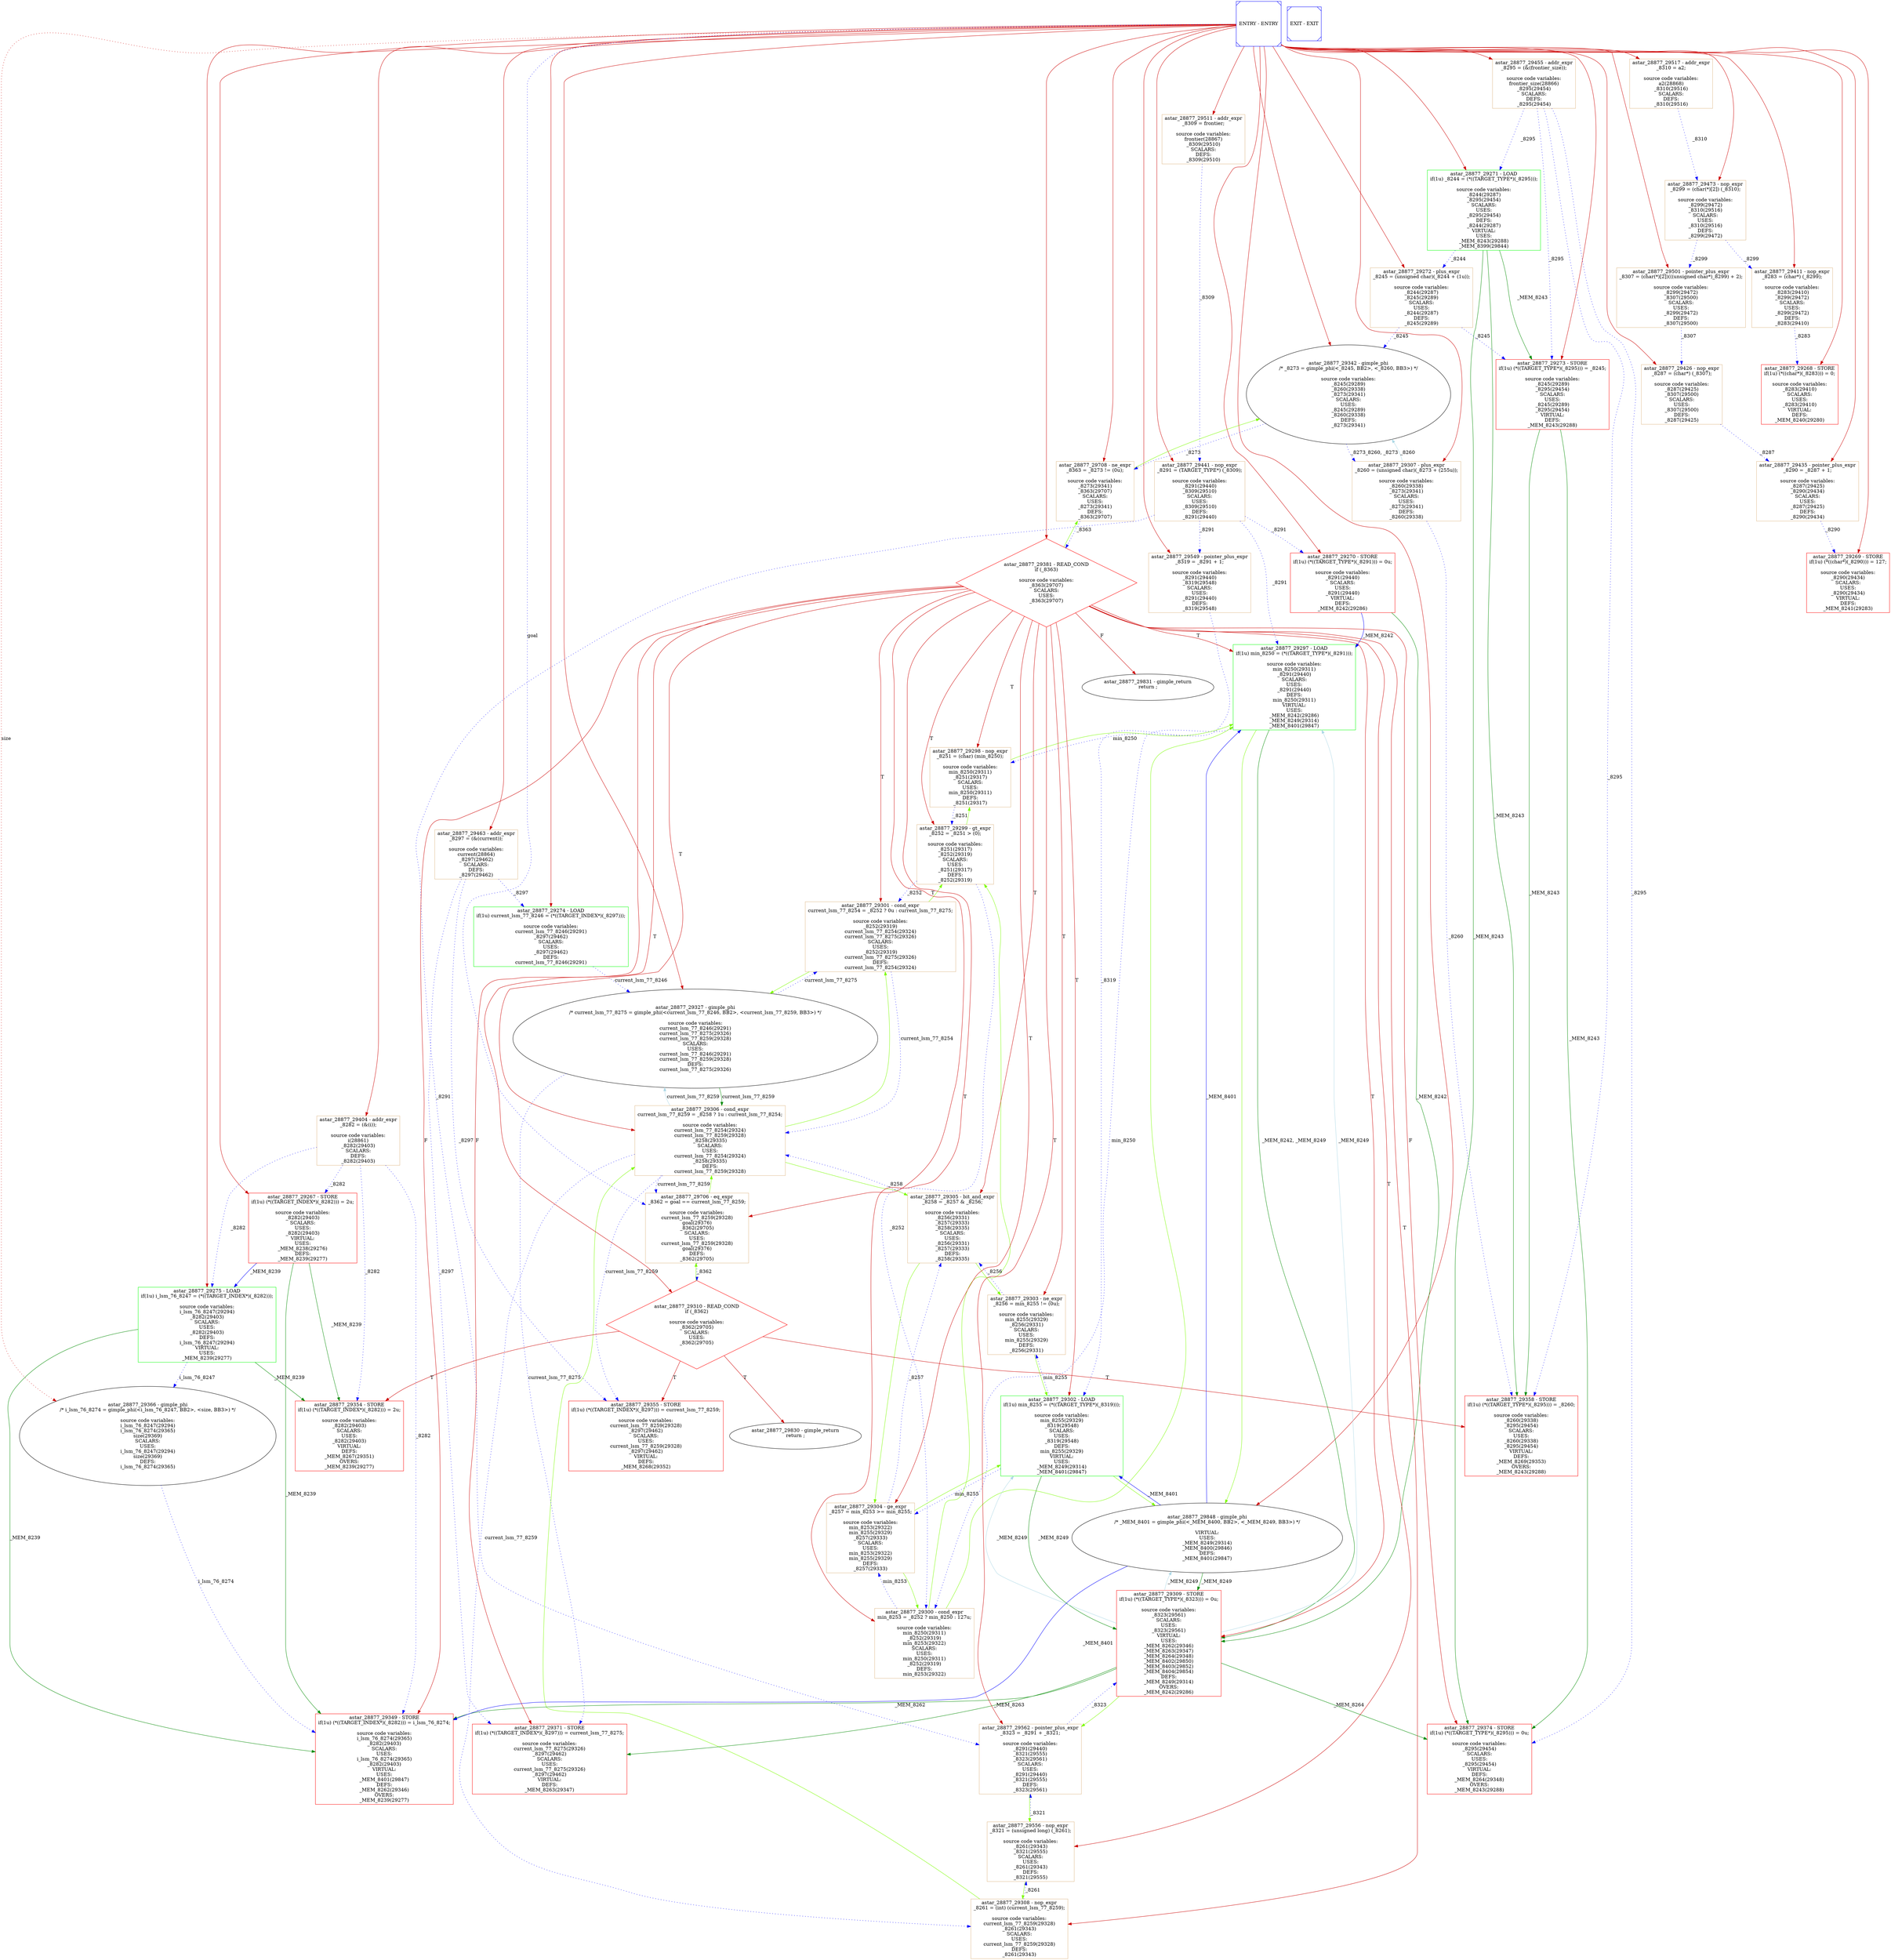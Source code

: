 digraph G {
0[color=blue,shape=Msquare,label="ENTRY - ENTRY"];
1[color=blue,shape=Msquare,label="EXIT - EXIT"];
2[color=burlywood,shape=box,label="astar_28877_29404 - addr_expr\n_8282 = (&(i));\n\nsource code variables:\ni(28861)\n_8282(29403)\nSCALARS:\nDEFS:\n_8282(29403)\n"];
3[color=red,shape=box,label="astar_28877_29267 - STORE\nif(1u) (*((TARGET_INDEX*)(_8282))) = 2u;\n\nsource code variables:\n_8282(29403)\nSCALARS:\nUSES:\n_8282(29403)\nVIRTUAL:\nUSES:\n_MEM_8238(29276)\nDEFS:\n_MEM_8239(29277)\n"];
4[color=burlywood,shape=box,label="astar_28877_29517 - addr_expr\n_8310 = a2;\n\nsource code variables:\na2(28868)\n_8310(29516)\nSCALARS:\nDEFS:\n_8310(29516)\n"];
5[color=burlywood,shape=box,label="astar_28877_29473 - nop_expr\n_8299 = (char(*)[2]) (_8310);\n\nsource code variables:\n_8299(29472)\n_8310(29516)\nSCALARS:\nUSES:\n_8310(29516)\nDEFS:\n_8299(29472)\n"];
6[color=burlywood,shape=box,label="astar_28877_29411 - nop_expr\n_8283 = (char*) (_8299);\n\nsource code variables:\n_8283(29410)\n_8299(29472)\nSCALARS:\nUSES:\n_8299(29472)\nDEFS:\n_8283(29410)\n"];
7[color=red,shape=box,label="astar_28877_29268 - STORE\nif(1u) (*((char*)(_8283))) = 0;\n\nsource code variables:\n_8283(29410)\nSCALARS:\nUSES:\n_8283(29410)\nVIRTUAL:\nDEFS:\n_MEM_8240(29280)\n"];
8[color=burlywood,shape=box,label="astar_28877_29501 - pointer_plus_expr\n_8307 = (char(*)[2])(((unsigned char*)_8299) + 2);\n\nsource code variables:\n_8299(29472)\n_8307(29500)\nSCALARS:\nUSES:\n_8299(29472)\nDEFS:\n_8307(29500)\n"];
9[color=burlywood,shape=box,label="astar_28877_29426 - nop_expr\n_8287 = (char*) (_8307);\n\nsource code variables:\n_8287(29425)\n_8307(29500)\nSCALARS:\nUSES:\n_8307(29500)\nDEFS:\n_8287(29425)\n"];
10[color=burlywood,shape=box,label="astar_28877_29435 - pointer_plus_expr\n_8290 = _8287 + 1;\n\nsource code variables:\n_8287(29425)\n_8290(29434)\nSCALARS:\nUSES:\n_8287(29425)\nDEFS:\n_8290(29434)\n"];
11[color=red,shape=box,label="astar_28877_29269 - STORE\nif(1u) (*((char*)(_8290))) = 127;\n\nsource code variables:\n_8290(29434)\nSCALARS:\nUSES:\n_8290(29434)\nVIRTUAL:\nDEFS:\n_MEM_8241(29283)\n"];
12[color=burlywood,shape=box,label="astar_28877_29511 - addr_expr\n_8309 = frontier;\n\nsource code variables:\nfrontier(28867)\n_8309(29510)\nSCALARS:\nDEFS:\n_8309(29510)\n"];
13[color=burlywood,shape=box,label="astar_28877_29441 - nop_expr\n_8291 = (TARGET_TYPE*) (_8309);\n\nsource code variables:\n_8291(29440)\n_8309(29510)\nSCALARS:\nUSES:\n_8309(29510)\nDEFS:\n_8291(29440)\n"];
14[color=red,shape=box,label="astar_28877_29270 - STORE\nif(1u) (*((TARGET_TYPE*)(_8291))) = 0u;\n\nsource code variables:\n_8291(29440)\nSCALARS:\nUSES:\n_8291(29440)\nVIRTUAL:\nDEFS:\n_MEM_8242(29286)\n"];
15[color=burlywood,shape=box,label="astar_28877_29455 - addr_expr\n_8295 = (&(frontier_size));\n\nsource code variables:\nfrontier_size(28866)\n_8295(29454)\nSCALARS:\nDEFS:\n_8295(29454)\n"];
16[color=green,shape=box,label="astar_28877_29271 - LOAD\nif(1u) _8244 = (*((TARGET_TYPE*)(_8295)));\n\nsource code variables:\n_8244(29287)\n_8295(29454)\nSCALARS:\nUSES:\n_8295(29454)\nDEFS:\n_8244(29287)\nVIRTUAL:\nUSES:\n_MEM_8243(29288)\n_MEM_8399(29844)\n"];
17[color=burlywood,shape=box,label="astar_28877_29272 - plus_expr\n_8245 = (unsigned char)(_8244 + (1u));\n\nsource code variables:\n_8244(29287)\n_8245(29289)\nSCALARS:\nUSES:\n_8244(29287)\nDEFS:\n_8245(29289)\n"];
18[color=red,shape=box,label="astar_28877_29273 - STORE\nif(1u) (*((TARGET_TYPE*)(_8295))) = _8245;\n\nsource code variables:\n_8245(29289)\n_8295(29454)\nSCALARS:\nUSES:\n_8245(29289)\n_8295(29454)\nVIRTUAL:\nDEFS:\n_MEM_8243(29288)\n"];
19[color=burlywood,shape=box,label="astar_28877_29463 - addr_expr\n_8297 = (&(current));\n\nsource code variables:\ncurrent(28864)\n_8297(29462)\nSCALARS:\nDEFS:\n_8297(29462)\n"];
20[color=green,shape=box,label="astar_28877_29274 - LOAD\nif(1u) current_lsm_77_8246 = (*((TARGET_INDEX*)(_8297)));\n\nsource code variables:\ncurrent_lsm_77_8246(29291)\n_8297(29462)\nSCALARS:\nUSES:\n_8297(29462)\nDEFS:\ncurrent_lsm_77_8246(29291)\n"];
21[color=green,shape=box,label="astar_28877_29275 - LOAD\nif(1u) i_lsm_76_8247 = (*((TARGET_INDEX*)(_8282)));\n\nsource code variables:\ni_lsm_76_8247(29294)\n_8282(29403)\nSCALARS:\nUSES:\n_8282(29403)\nDEFS:\ni_lsm_76_8247(29294)\nVIRTUAL:\nUSES:\n_MEM_8239(29277)\n"];
22[color=burlywood,shape=box,label="astar_28877_29549 - pointer_plus_expr\n_8319 = _8291 + 1;\n\nsource code variables:\n_8291(29440)\n_8319(29548)\nSCALARS:\nUSES:\n_8291(29440)\nDEFS:\n_8319(29548)\n"];
23[label="astar_28877_29342 - gimple_phi\n/* _8273 = gimple_phi(<_8245, BB2>, <_8260, BB3>) */\n\nsource code variables:\n_8245(29289)\n_8260(29338)\n_8273(29341)\nSCALARS:\nUSES:\n_8245(29289)\n_8260(29338)\nDEFS:\n_8273(29341)\n"];
24[color=green,shape=box,label="astar_28877_29297 - LOAD\nif(1u) min_8250 = (*((TARGET_TYPE*)(_8291)));\n\nsource code variables:\nmin_8250(29311)\n_8291(29440)\nSCALARS:\nUSES:\n_8291(29440)\nDEFS:\nmin_8250(29311)\nVIRTUAL:\nUSES:\n_MEM_8242(29286)\n_MEM_8249(29314)\n_MEM_8401(29847)\n"];
25[color=burlywood,shape=box,label="astar_28877_29298 - nop_expr\n_8251 = (char) (min_8250);\n\nsource code variables:\nmin_8250(29311)\n_8251(29317)\nSCALARS:\nUSES:\nmin_8250(29311)\nDEFS:\n_8251(29317)\n"];
26[color=burlywood,shape=box,label="astar_28877_29299 - gt_expr\n_8252 = _8251 > (0);\n\nsource code variables:\n_8251(29317)\n_8252(29319)\nSCALARS:\nUSES:\n_8251(29317)\nDEFS:\n_8252(29319)\n"];
27[color=burlywood,shape=box,label="astar_28877_29300 - cond_expr\nmin_8253 = _8252 ? min_8250 : 127u;\n\nsource code variables:\nmin_8250(29311)\n_8252(29319)\nmin_8253(29322)\nSCALARS:\nUSES:\nmin_8250(29311)\n_8252(29319)\nDEFS:\nmin_8253(29322)\n"];
28[color=burlywood,shape=box,label="astar_28877_29301 - cond_expr\ncurrent_lsm_77_8254 = _8252 ? 0u : current_lsm_77_8275;\n\nsource code variables:\n_8252(29319)\ncurrent_lsm_77_8254(29324)\ncurrent_lsm_77_8275(29326)\nSCALARS:\nUSES:\n_8252(29319)\ncurrent_lsm_77_8275(29326)\nDEFS:\ncurrent_lsm_77_8254(29324)\n"];
29[color=green,shape=box,label="astar_28877_29302 - LOAD\nif(1u) min_8255 = (*((TARGET_TYPE*)(_8319)));\n\nsource code variables:\nmin_8255(29329)\n_8319(29548)\nSCALARS:\nUSES:\n_8319(29548)\nDEFS:\nmin_8255(29329)\nVIRTUAL:\nUSES:\n_MEM_8249(29314)\n_MEM_8401(29847)\n"];
30[color=burlywood,shape=box,label="astar_28877_29303 - ne_expr\n_8256 = min_8255 != (0u);\n\nsource code variables:\nmin_8255(29329)\n_8256(29331)\nSCALARS:\nUSES:\nmin_8255(29329)\nDEFS:\n_8256(29331)\n"];
31[color=burlywood,shape=box,label="astar_28877_29304 - ge_expr\n_8257 = min_8253 >= min_8255;\n\nsource code variables:\nmin_8253(29322)\nmin_8255(29329)\n_8257(29333)\nSCALARS:\nUSES:\nmin_8253(29322)\nmin_8255(29329)\nDEFS:\n_8257(29333)\n"];
32[color=burlywood,shape=box,label="astar_28877_29305 - bit_and_expr\n_8258 = _8257 & _8256;\n\nsource code variables:\n_8256(29331)\n_8257(29333)\n_8258(29335)\nSCALARS:\nUSES:\n_8256(29331)\n_8257(29333)\nDEFS:\n_8258(29335)\n"];
33[color=burlywood,shape=box,label="astar_28877_29306 - cond_expr\ncurrent_lsm_77_8259 = _8258 ? 1u : current_lsm_77_8254;\n\nsource code variables:\ncurrent_lsm_77_8254(29324)\ncurrent_lsm_77_8259(29328)\n_8258(29335)\nSCALARS:\nUSES:\ncurrent_lsm_77_8254(29324)\n_8258(29335)\nDEFS:\ncurrent_lsm_77_8259(29328)\n"];
34[color=burlywood,shape=box,label="astar_28877_29308 - nop_expr\n_8261 = (int) (current_lsm_77_8259);\n\nsource code variables:\ncurrent_lsm_77_8259(29328)\n_8261(29343)\nSCALARS:\nUSES:\ncurrent_lsm_77_8259(29328)\nDEFS:\n_8261(29343)\n"];
35[color=burlywood,shape=box,label="astar_28877_29556 - nop_expr\n_8321 = (unsigned long) (_8261);\n\nsource code variables:\n_8261(29343)\n_8321(29555)\nSCALARS:\nUSES:\n_8261(29343)\nDEFS:\n_8321(29555)\n"];
36[color=burlywood,shape=box,label="astar_28877_29562 - pointer_plus_expr\n_8323 = _8291 + _8321;\n\nsource code variables:\n_8291(29440)\n_8321(29555)\n_8323(29561)\nSCALARS:\nUSES:\n_8291(29440)\n_8321(29555)\nDEFS:\n_8323(29561)\n"];
37[color=red,shape=box,label="astar_28877_29309 - STORE\nif(1u) (*((TARGET_TYPE*)(_8323))) = 0u;\n\nsource code variables:\n_8323(29561)\nSCALARS:\nUSES:\n_8323(29561)\nVIRTUAL:\nUSES:\n_MEM_8262(29346)\n_MEM_8263(29347)\n_MEM_8264(29348)\n_MEM_8402(29850)\n_MEM_8403(29852)\n_MEM_8404(29854)\nDEFS:\n_MEM_8249(29314)\nOVERS:\n_MEM_8242(29286)\n"];
38[color=burlywood,shape=box,label="astar_28877_29706 - eq_expr\n_8362 = goal == current_lsm_77_8259;\n\nsource code variables:\ncurrent_lsm_77_8259(29328)\ngoal(29376)\n_8362(29705)\nSCALARS:\nUSES:\ncurrent_lsm_77_8259(29328)\ngoal(29376)\nDEFS:\n_8362(29705)\n"];
39[color=red,shape=diamond,label="astar_28877_29310 - READ_COND\nif (_8362)\n\nsource code variables:\n_8362(29705)\nSCALARS:\nUSES:\n_8362(29705)\n"];
40[color=red,shape=box,label="astar_28877_29354 - STORE\nif(1u) (*((TARGET_INDEX*)(_8282))) = 2u;\n\nsource code variables:\n_8282(29403)\nSCALARS:\nUSES:\n_8282(29403)\nVIRTUAL:\nDEFS:\n_MEM_8267(29351)\nOVERS:\n_MEM_8239(29277)\n"];
41[color=red,shape=box,label="astar_28877_29355 - STORE\nif(1u) (*((TARGET_INDEX*)(_8297))) = current_lsm_77_8259;\n\nsource code variables:\ncurrent_lsm_77_8259(29328)\n_8297(29462)\nSCALARS:\nUSES:\ncurrent_lsm_77_8259(29328)\n_8297(29462)\nVIRTUAL:\nDEFS:\n_MEM_8268(29352)\n"];
42[color=red,shape=box,label="astar_28877_29358 - STORE\nif(1u) (*((TARGET_TYPE*)(_8295))) = _8260;\n\nsource code variables:\n_8260(29338)\n_8295(29454)\nSCALARS:\nUSES:\n_8260(29338)\n_8295(29454)\nVIRTUAL:\nDEFS:\n_MEM_8269(29353)\nOVERS:\n_MEM_8243(29288)\n"];
43[label="astar_28877_29830 - gimple_return\nreturn ;\n\n"];
44[label="astar_28877_29366 - gimple_phi\n/* i_lsm_76_8274 = gimple_phi(<i_lsm_76_8247, BB2>, <size, BB3>) */\n\nsource code variables:\ni_lsm_76_8247(29294)\ni_lsm_76_8274(29365)\nsize(29369)\nSCALARS:\nUSES:\ni_lsm_76_8247(29294)\nsize(29369)\nDEFS:\ni_lsm_76_8274(29365)\n"];
45[label="astar_28877_29327 - gimple_phi\n/* current_lsm_77_8275 = gimple_phi(<current_lsm_77_8246, BB2>, <current_lsm_77_8259, BB3>) */\n\nsource code variables:\ncurrent_lsm_77_8246(29291)\ncurrent_lsm_77_8275(29326)\ncurrent_lsm_77_8259(29328)\nSCALARS:\nUSES:\ncurrent_lsm_77_8246(29291)\ncurrent_lsm_77_8259(29328)\nDEFS:\ncurrent_lsm_77_8275(29326)\n"];
46[label="astar_28877_29848 - gimple_phi\n/* _MEM_8401 = gimple_phi(<_MEM_8400, BB2>, <_MEM_8249, BB3>) */\n\nVIRTUAL:\nUSES:\n_MEM_8249(29314)\n_MEM_8400(29846)\nDEFS:\n_MEM_8401(29847)\n"];
47[color=burlywood,shape=box,label="astar_28877_29708 - ne_expr\n_8363 = _8273 != (0u);\n\nsource code variables:\n_8273(29341)\n_8363(29707)\nSCALARS:\nUSES:\n_8273(29341)\nDEFS:\n_8363(29707)\n"];
48[color=burlywood,shape=box,label="astar_28877_29307 - plus_expr\n_8260 = (unsigned char)(_8273 + (255u));\n\nsource code variables:\n_8260(29338)\n_8273(29341)\nSCALARS:\nUSES:\n_8273(29341)\nDEFS:\n_8260(29338)\n"];
49[color=red,shape=diamond,label="astar_28877_29381 - READ_COND\nif (_8363)\n\nsource code variables:\n_8363(29707)\nSCALARS:\nUSES:\n_8363(29707)\n"];
50[color=red,shape=box,label="astar_28877_29349 - STORE\nif(1u) (*((TARGET_INDEX*)(_8282))) = i_lsm_76_8274;\n\nsource code variables:\ni_lsm_76_8274(29365)\n_8282(29403)\nSCALARS:\nUSES:\ni_lsm_76_8274(29365)\n_8282(29403)\nVIRTUAL:\nUSES:\n_MEM_8401(29847)\nDEFS:\n_MEM_8262(29346)\nOVERS:\n_MEM_8239(29277)\n"];
51[color=red,shape=box,label="astar_28877_29371 - STORE\nif(1u) (*((TARGET_INDEX*)(_8297))) = current_lsm_77_8275;\n\nsource code variables:\ncurrent_lsm_77_8275(29326)\n_8297(29462)\nSCALARS:\nUSES:\ncurrent_lsm_77_8275(29326)\n_8297(29462)\nVIRTUAL:\nDEFS:\n_MEM_8263(29347)\n"];
52[color=red,shape=box,label="astar_28877_29374 - STORE\nif(1u) (*((TARGET_TYPE*)(_8295))) = 0u;\n\nsource code variables:\n_8295(29454)\nSCALARS:\nUSES:\n_8295(29454)\nVIRTUAL:\nDEFS:\n_MEM_8264(29348)\nOVERS:\n_MEM_8243(29288)\n"];
53[label="astar_28877_29831 - gimple_return\nreturn ;\n\n"];
0->2 [color=red3,label=""];
2->3 [color=blue, style=dotted,label="_8282"];
4->5 [color=blue, style=dotted,label="_8310"];
5->6 [color=blue, style=dotted,label="_8299"];
6->7 [color=blue, style=dotted,label="_8283"];
8->9 [color=blue, style=dotted,label="_8307"];
9->10 [color=blue, style=dotted,label="_8287"];
10->11 [color=blue, style=dotted,label="_8290"];
12->13 [color=blue, style=dotted,label="_8309"];
13->14 [color=blue, style=dotted,label="_8291"];
15->16 [color=blue, style=dotted,label="_8295"];
16->17 [color=blue, style=dotted,label="_8244"];
17->18 [color=blue, style=dotted,label="_8245"];
19->20 [color=blue, style=dotted,label="_8297"];
24->25 [color=blue, style=dotted,label="min_8250"];
25->26 [color=blue, style=dotted,label="_8251"];
26->27 [color=blue, style=dotted,label="_8252"];
29->30 [color=blue, style=dotted,label="min_8255"];
31->32 [color=blue, style=dotted,label="_8257"];
32->33 [color=blue, style=dotted,label="_8258"];
33->34 [color=blue, style=dotted,label="current_lsm_77_8259"];
34->35 [color=blue, style=dotted,label="_8261"];
35->36 [color=blue, style=dotted,label="_8321"];
36->37 [color=blue, style=dotted,label="_8323"];
38->39 [color=blue, style=dotted,label="_8362"];
39->40 [color=red3,label="T"];
49->24 [color=red3,label="T"];
49->50 [color=red3,label="F"];
0->3 [color=red3,label=""];
0->4 [color=red3,label=""];
0->5 [color=red3,label=""];
0->6 [color=red3,label=""];
0->7 [color=red3,label=""];
0->8 [color=red3,label=""];
0->9 [color=red3,label=""];
0->10 [color=red3,label=""];
0->11 [color=red3,label=""];
0->12 [color=red3,label=""];
0->13 [color=red3,label=""];
0->14 [color=red3,label=""];
0->15 [color=red3,label=""];
0->16 [color=red3,label=""];
0->17 [color=red3,label=""];
0->18 [color=red3,label=""];
0->19 [color=red3,label=""];
0->20 [color=red3,label=""];
0->21 [color=red3,label=""];
0->22 [color=red3,label=""];
39->41 [color=red3,label="T"];
39->42 [color=red3,label="T"];
39->43 [color=red3,label="T"];
49->25 [color=red3,label="T"];
49->26 [color=red3,label="T"];
49->27 [color=red3,label="T"];
49->28 [color=red3,label="T"];
49->29 [color=red3,label="T"];
49->30 [color=red3,label="T"];
49->31 [color=red3,label="T"];
49->32 [color=red3,label="T"];
49->33 [color=red3,label="T"];
49->34 [color=red3,label="T"];
49->35 [color=red3,label="T"];
49->36 [color=red3,label="T"];
49->37 [color=red3,label="T"];
49->38 [color=red3,label="T"];
49->39 [color=red3,label="T"];
49->51 [color=red3,label="F"];
49->52 [color=red3,label="F"];
49->53 [color=red3,label="F"];
0->23 [color=red3,label=""];
0->44 [color=red3,style=dotted,label="size"];
0->45 [color=red3,label=""];
0->46 [color=red3,label=""];
0->47 [color=red3,label=""];
0->48 [color=red3,label=""];
0->49 [color=red3,label=""];
5->8 [color=blue, style=dotted,label="_8299"];
15->18 [color=blue, style=dotted,label="_8295"];
2->21 [color=blue, style=dotted,label="_8282"];
13->22 [color=blue, style=dotted,label="_8291"];
17->23 [color=blue, style=dotted,label="_8245"];
23->48 [color=blue, style=dotted,label="_8273_8260, _8273"];
48->23 [color=lightblue,label="_8260"];
13->24 [color=blue, style=dotted,label="_8291"];
25->24 [color=lawngreen,label=""];
26->25 [color=lawngreen,label=""];
24->27 [color=blue, style=dotted,label="min_8250"];
27->24 [color=lawngreen,label=""];
27->26 [color=lawngreen,label=""];
26->28 [color=blue, style=dotted,label="_8252"];
28->26 [color=lawngreen,label=""];
45->28 [color=blue, style=dotted,label="current_lsm_77_8275"];
28->45 [color=lawngreen,label=""];
22->29 [color=blue, style=dotted,label="_8319"];
30->29 [color=lawngreen,label=""];
27->31 [color=blue, style=dotted,label="min_8253"];
31->27 [color=lawngreen,label=""];
29->31 [color=blue, style=dotted,label="min_8255"];
31->29 [color=lawngreen,label=""];
30->32 [color=blue, style=dotted,label="_8256"];
32->30 [color=lawngreen,label=""];
32->31 [color=lawngreen,label=""];
28->33 [color=blue, style=dotted,label="current_lsm_77_8254"];
33->28 [color=lawngreen,label=""];
33->32 [color=lawngreen,label=""];
34->33 [color=lawngreen,label=""];
35->34 [color=lawngreen,label=""];
13->36 [color=blue, style=dotted,label="_8291"];
36->35 [color=lawngreen,label=""];
37->36 [color=lawngreen,label=""];
33->38 [color=blue, style=dotted,label="current_lsm_77_8259"];
38->33 [color=lawngreen,label=""];
0->38 [color=blue, style=dotted,label="goal"];
39->38 [color=lawngreen,label=""];
2->40 [color=blue, style=dotted,label="_8282"];
33->41 [color=blue, style=dotted,label="current_lsm_77_8259"];
19->41 [color=blue, style=dotted,label="_8297"];
48->42 [color=blue, style=dotted,label="_8260"];
15->42 [color=blue, style=dotted,label="_8295"];
21->44 [color=blue, style=dotted,label="i_lsm_76_8247"];
20->45 [color=blue, style=dotted,label="current_lsm_77_8246"];
45->33 [color=green4,label="current_lsm_77_8259"];
33->45 [color=lightblue,label="current_lsm_77_8259"];
23->47 [color=blue, style=dotted,label="_8273"];
47->23 [color=lawngreen,label=""];
47->49 [color=blue, style=dotted,label="_8363"];
49->47 [color=lawngreen,label=""];
44->50 [color=blue, style=dotted,label="i_lsm_76_8274"];
2->50 [color=blue, style=dotted,label="_8282"];
45->51 [color=blue, style=dotted,label="current_lsm_77_8275"];
19->51 [color=blue, style=dotted,label="_8297"];
15->52 [color=blue, style=dotted,label="_8295"];
16->18 [color=green4,label="_MEM_8243"];
16->42 [color=green4,label="_MEM_8243"];
16->52 [color=green4,label="_MEM_8243"];
3->21 [color=blue,label="_MEM_8239"];
21->40 [color=green4,label="_MEM_8239"];
21->50 [color=green4,label="_MEM_8239"];
14->24 [color=blue,label="_MEM_8242"];
24->37 [color=green4,label="_MEM_8242, _MEM_8249"];
37->24 [color=lightblue,label="_MEM_8249"];
46->24 [color=blue,label="_MEM_8401"];
24->46 [color=lawngreen,label=""];
29->37 [color=green4,label="_MEM_8249"];
37->29 [color=lightblue,label="_MEM_8249"];
46->29 [color=blue,label="_MEM_8401"];
29->46 [color=lawngreen,label=""];
37->50 [color=green4,label="_MEM_8262"];
37->51 [color=green4,label="_MEM_8263"];
37->52 [color=green4,label="_MEM_8264"];
14->37 [color=green4,label="_MEM_8242"];
3->40 [color=green4,label="_MEM_8239"];
18->42 [color=green4,label="_MEM_8243"];
46->37 [color=green4,label="_MEM_8249"];
37->46 [color=lightblue,label="_MEM_8249"];
46->50 [color=blue,label="_MEM_8401"];
3->50 [color=green4,label="_MEM_8239"];
18->52 [color=green4,label="_MEM_8243"];
}
